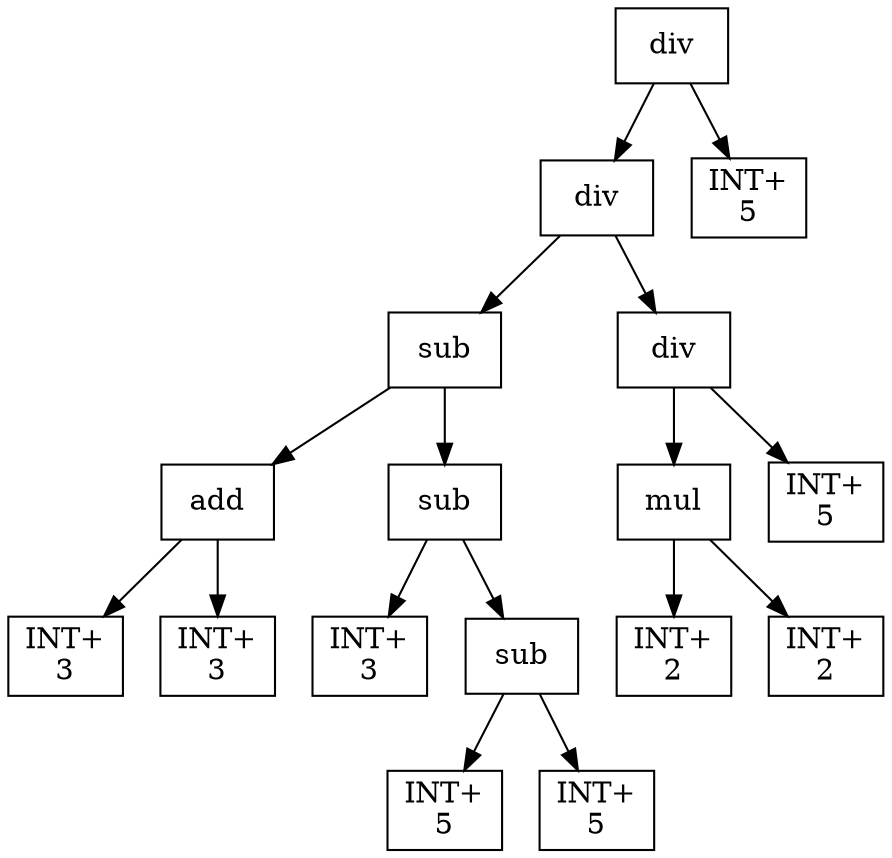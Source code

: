 digraph expr {
  node [shape=box];
  n1 [label="div"];
  n2 [label="div"];
  n3 [label="sub"];
  n4 [label="add"];
  n5 [label="INT+\n3"];
  n6 [label="INT+\n3"];
  n4 -> n5;
  n4 -> n6;
  n7 [label="sub"];
  n8 [label="INT+\n3"];
  n9 [label="sub"];
  n10 [label="INT+\n5"];
  n11 [label="INT+\n5"];
  n9 -> n10;
  n9 -> n11;
  n7 -> n8;
  n7 -> n9;
  n3 -> n4;
  n3 -> n7;
  n12 [label="div"];
  n13 [label="mul"];
  n14 [label="INT+\n2"];
  n15 [label="INT+\n2"];
  n13 -> n14;
  n13 -> n15;
  n16 [label="INT+\n5"];
  n12 -> n13;
  n12 -> n16;
  n2 -> n3;
  n2 -> n12;
  n17 [label="INT+\n5"];
  n1 -> n2;
  n1 -> n17;
}